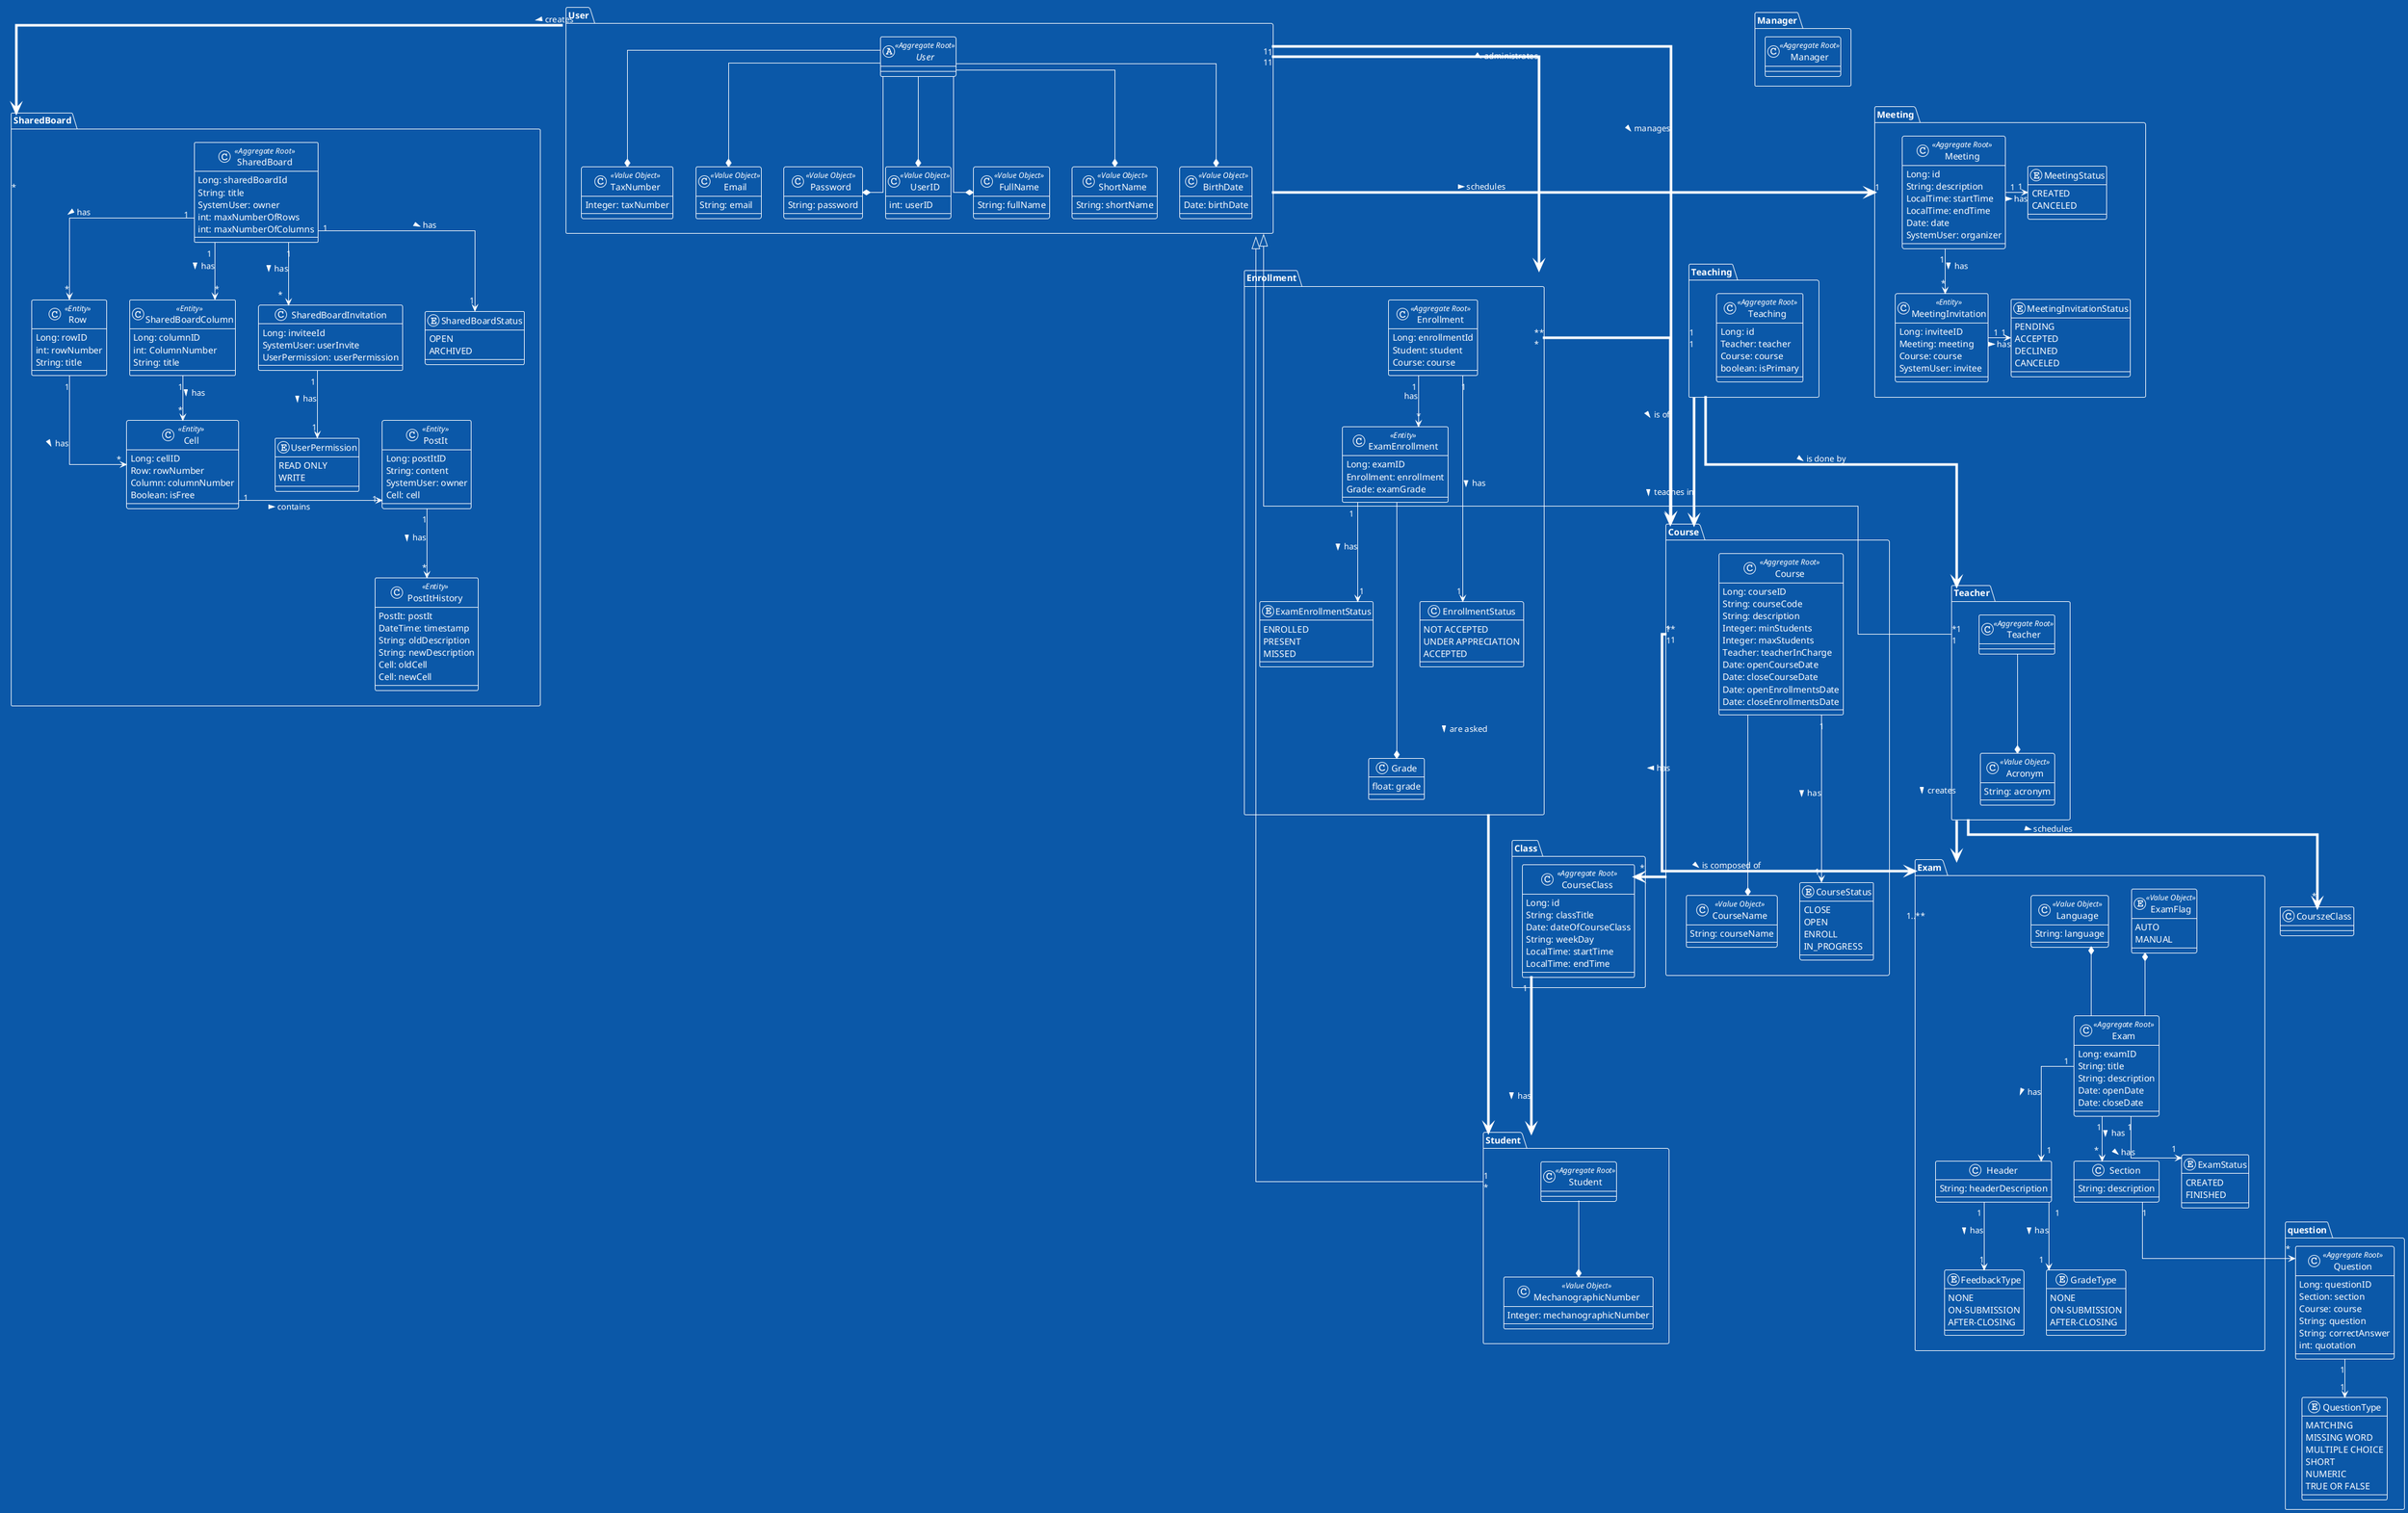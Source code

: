 @startuml

skinparam groupInheritance 0
!theme amiga
skinparam linetype ortho

package User {

abstract class User <<Aggregate Root>>{
}

class UserID <<Value Object>>{
int: userID
}

class FullName <<Value Object>>{
String: fullName
}

class ShortName <<Value Object>>{
String: shortName
}

class BirthDate <<Value Object>> {
        Date: birthDate
}

class TaxNumber <<Value Object>> {
        Integer: taxNumber
}

class Email <<Value Object>> {
    String: email
}

class Password <<Value Object>> {
    String: password
}

User --* UserID
User --* FullName
User --* ShortName
User --* BirthDate
User --* Email
User --* Password
User --* TaxNumber

}

package Student {

class Student <<Aggregate Root>> {
}

class MechanographicNumber <<Value Object>> {
        Integer: mechanographicNumber
}

Student --* MechanographicNumber

}

package Teacher {

class Teacher <<Aggregate Root>> {
}

class Acronym <<Value Object>>{
    String: acronym
}

Teacher --* Acronym

}

package Manager {

class Manager <<Aggregate Root>> {
}

}

package Course {

class Course <<Aggregate Root>> {
            Long: courseID
            String: courseCode
            String: description
            Integer: minStudents
            Integer: maxStudents
            Teacher: teacherInCharge
            Date: openCourseDate
            Date: closeCourseDate
            Date: openEnrollmentsDate
            Date: closeEnrollmentsDate

}


class CourseName <<Value Object>> {
    String: courseName
}

enum CourseStatus {
        CLOSE
        OPEN
        ENROLL
        IN_PROGRESS
}

Course ---* CourseName
Course "1" ---> "1" CourseStatus: has >


}

package Class {

class CourseClass <<Aggregate Root>> {
    Long: id
    String: classTitle
    Date: dateOfCourseClass
    String: weekDay
    LocalTime: startTime
    LocalTime: endTime
}
}

package Enrollment {

class Enrollment <<Aggregate Root>> {
    Long: enrollmentId
    Student: student
    Course: course

}

class ExamEnrollment <<Entity>> {
    Long: examID
    Enrollment: enrollment
    Grade: examGrade
}

class EnrollmentStatus{
   NOT ACCEPTED
   UNDER APPRECIATION
   ACCEPTED
}

enum ExamEnrollmentStatus {
    ENROLLED
    PRESENT
    MISSED
}

class Grade {
    float: grade
}

ExamEnrollment ---* Grade
Enrollment "1" ---> "1" EnrollmentStatus: has >
ExamEnrollment "1" --> "1" ExamEnrollmentStatus: has >
Enrollment "1" --> "*" ExamEnrollment : has

}

package Teaching {

class Teaching <<Aggregate Root>>{
    Long: id
    Teacher: teacher
    Course: course
    boolean: isPrimary
}

}

package Exam {

class Exam <<Aggregate Root>> {
Long: examID
String: title
String: description
Date: openDate
Date: closeDate
}

enum ExamStatus {
CREATED
FINISHED
}


class Header {
    String: headerDescription
}

enum FeedbackType{
NONE
ON-SUBMISSION
AFTER-CLOSING
}

enum GradeType{
NONE
ON-SUBMISSION
AFTER-CLOSING
}

enum ExamFlag <<Value Object>> {
    AUTO
    MANUAL
}

class Language <<Value Object>> {
    String: language
}

class Section {
    String: description
}



ExamFlag *-- Exam
Language *-- Exam
Exam "1" --> "1" Header: has >
Exam "1" --> "*" Section: has >
Exam "1" --> "1" ExamStatus : has >
Header "1" --> "1" GradeType: has >
Header "1" --> "1" FeedbackType: has >

}

package question {

class Question <<Aggregate Root>> {
    Long: questionID
    Section: section
    Course: course
    String: question
    String: correctAnswer
    int: quotation

}

enum QuestionType{
    MATCHING
    MISSING WORD
    MULTIPLE CHOICE
    SHORT
    NUMERIC
    TRUE OR FALSE
}
Question "1" --> "1" QuestionType
Section "1" --> "*" Question
}

package SharedBoard {

class SharedBoard <<Aggregate Root>>{
    Long: sharedBoardId
    String: title
    SystemUser: owner
    int: maxNumberOfRows
    int: maxNumberOfColumns
}

class SharedBoardInvitation{
    Long: inviteeId
    SystemUser: userInvite
    UserPermission: userPermission
}

enum SharedBoardStatus {
    OPEN
    ARCHIVED
}

class Row <<Entity>> {
    Long: rowID
    int: rowNumber
    String: title
}

class SharedBoardColumn <<Entity>> {
    Long: columnID
    int: ColumnNumber
    String: title
}

class Cell <<Entity>> {
    Long: cellID
    Row: rowNumber
    Column: columnNumber
    Boolean: isFree
}

enum UserPermission {
    READ ONLY
    WRITE
}

class PostIt <<Entity>>{
    Long: postItID
    String: content
    SystemUser: owner
    Cell: cell
}

class PostItHistory <<Entity>>{
    PostIt: postIt
    DateTime: timestamp
    String: oldDescription
    String: newDescription
    Cell: oldCell
    Cell: newCell
}

SharedBoard "1" --> "*" SharedBoardInvitation : has >
SharedBoardInvitation "1" --> "1" UserPermission : has >
SharedBoard "1" --> "1" SharedBoardStatus : has >
SharedBoard "1" --> "*" Row : has >
SharedBoard "1" --> "*" SharedBoardColumn : has >
Row "1" --> "*" Cell : has >
SharedBoardColumn "1" --> "*" Cell : has >
PostIt "1" --> "*" PostItHistory : has >
Cell "1" -> "1" PostIt : contains >

}

package Meeting {

class Meeting <<Aggregate Root>>{
    Long: id
    String: description
    LocalTime: startTime
    LocalTime: endTime
    Date: date
    SystemUser: organizer
}

enum MeetingStatus{
    CREATED
    CANCELED
}


class MeetingInvitation <<Entity>>{
    Long: inviteeID
    Meeting: meeting
    Course: course
    SystemUser: invitee
}

enum MeetingInvitationStatus {
    PENDING
    ACCEPTED
    DECLINED
    CANCELED
}


Meeting "1" --> "*" MeetingInvitation : has >
MeetingInvitation "1" -> "1" MeetingInvitationStatus : has >
Meeting "1" -> "1" MeetingStatus : has >
}

User <|-- Teacher
User <|-- Student

Enrollment "*" --[thickness=4]-> "1" Student: are asked >
Enrollment "*" -[thickness=4]--> "1" Course: is of >

Course "1" -[thickness=4]--> "1..*" Exam : is composed of >
User "1" -[thickness=4]--> "*" Enrollment : administrates >
User "1" -[thickness=4]--> "*" Course: manages >
Teacher "1" -[thickness=4]--> "*" CourszeClass : schedules >
Teacher "1" -[thickness=4]--> "*" Exam: creates >
User "1" -[thickness=4]-> "*" SharedBoard: creates >
Teaching "1" -[thickness=4]--> "*" Teacher : is done by >
Teaching "1" -[thickness=4]--> "*" Course : teaches in >
Course "1" -[thickness=4]--> "*" CourseClass: has >
CourseClass "1" -[thickness=4]--> "*" Student: has >
User "1" -[thickness=4]-> "1" Meeting : schedules >

@enduml